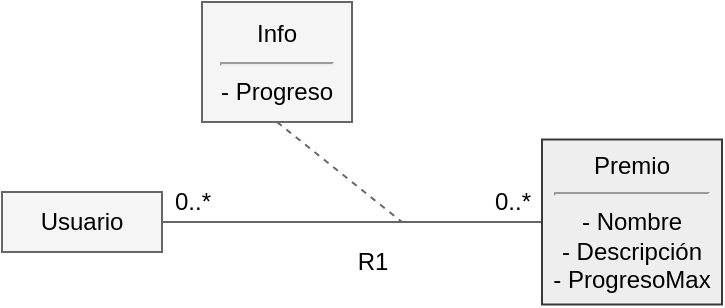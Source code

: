 <mxfile>
    <diagram id="S8z7VlIsHLkRVv9DtLN1" name="Page-1">
        <mxGraphModel dx="1330" dy="824" grid="1" gridSize="10" guides="1" tooltips="1" connect="1" arrows="1" fold="1" page="1" pageScale="1" pageWidth="850" pageHeight="1100" background="none" math="0" shadow="0">
            <root>
                <mxCell id="0"/>
                <mxCell id="1" parent="0"/>
                <mxCell id="4" style="edgeStyle=none;html=1;exitX=1;exitY=0.5;exitDx=0;exitDy=0;endArrow=none;endFill=0;fillColor=#f5f5f5;strokeColor=#666666;" parent="1" source="2" target="3" edge="1">
                    <mxGeometry relative="1" as="geometry"/>
                </mxCell>
                <mxCell id="2" value="Usuario" style="rounded=0;whiteSpace=wrap;html=1;fillColor=#f5f5f5;strokeColor=#666666;fontColor=#000000;" parent="1" vertex="1">
                    <mxGeometry x="240" y="275" width="80" height="30" as="geometry"/>
                </mxCell>
                <mxCell id="3" value="Premio&lt;hr&gt;- Nombre&lt;br&gt;- Descripción&lt;br&gt;- ProgresoMax" style="rounded=0;whiteSpace=wrap;html=1;fillColor=#eeeeee;strokeColor=#36393d;fontColor=#000000;" parent="1" vertex="1">
                    <mxGeometry x="510" y="248.75" width="90" height="82.5" as="geometry"/>
                </mxCell>
                <mxCell id="6" style="edgeStyle=none;html=1;exitX=0.5;exitY=1;exitDx=0;exitDy=0;fontFamily=Helvetica;fontSize=12;fontColor=#333333;endArrow=none;endFill=0;fillColor=#f5f5f5;strokeColor=#666666;dashed=1;" parent="1" source="5" edge="1">
                    <mxGeometry relative="1" as="geometry">
                        <mxPoint x="440" y="290" as="targetPoint"/>
                    </mxGeometry>
                </mxCell>
                <mxCell id="5" value="Info&lt;br&gt;&lt;hr&gt;- Progreso" style="rounded=0;whiteSpace=wrap;html=1;fontColor=#000000;fillColor=#f5f5f5;strokeColor=#666666;" parent="1" vertex="1">
                    <mxGeometry x="340" y="180" width="75" height="60" as="geometry"/>
                </mxCell>
                <mxCell id="7" value="0..*" style="text;html=1;align=center;verticalAlign=middle;resizable=0;points=[];autosize=1;strokeColor=none;fillColor=none;fontSize=12;fontFamily=Helvetica;fontColor=#000000;" parent="1" vertex="1">
                    <mxGeometry x="320" y="270" width="30" height="20" as="geometry"/>
                </mxCell>
                <mxCell id="8" value="0..*" style="text;html=1;align=center;verticalAlign=middle;resizable=0;points=[];autosize=1;strokeColor=none;fillColor=none;fontSize=12;fontFamily=Helvetica;fontColor=#000000;" parent="1" vertex="1">
                    <mxGeometry x="480" y="270" width="30" height="20" as="geometry"/>
                </mxCell>
                <mxCell id="9" value="R1" style="text;html=1;align=center;verticalAlign=middle;resizable=0;points=[];autosize=1;strokeColor=none;fillColor=none;fontColor=#000000;" parent="1" vertex="1">
                    <mxGeometry x="410" y="300" width="30" height="20" as="geometry"/>
                </mxCell>
            </root>
        </mxGraphModel>
    </diagram>
</mxfile>